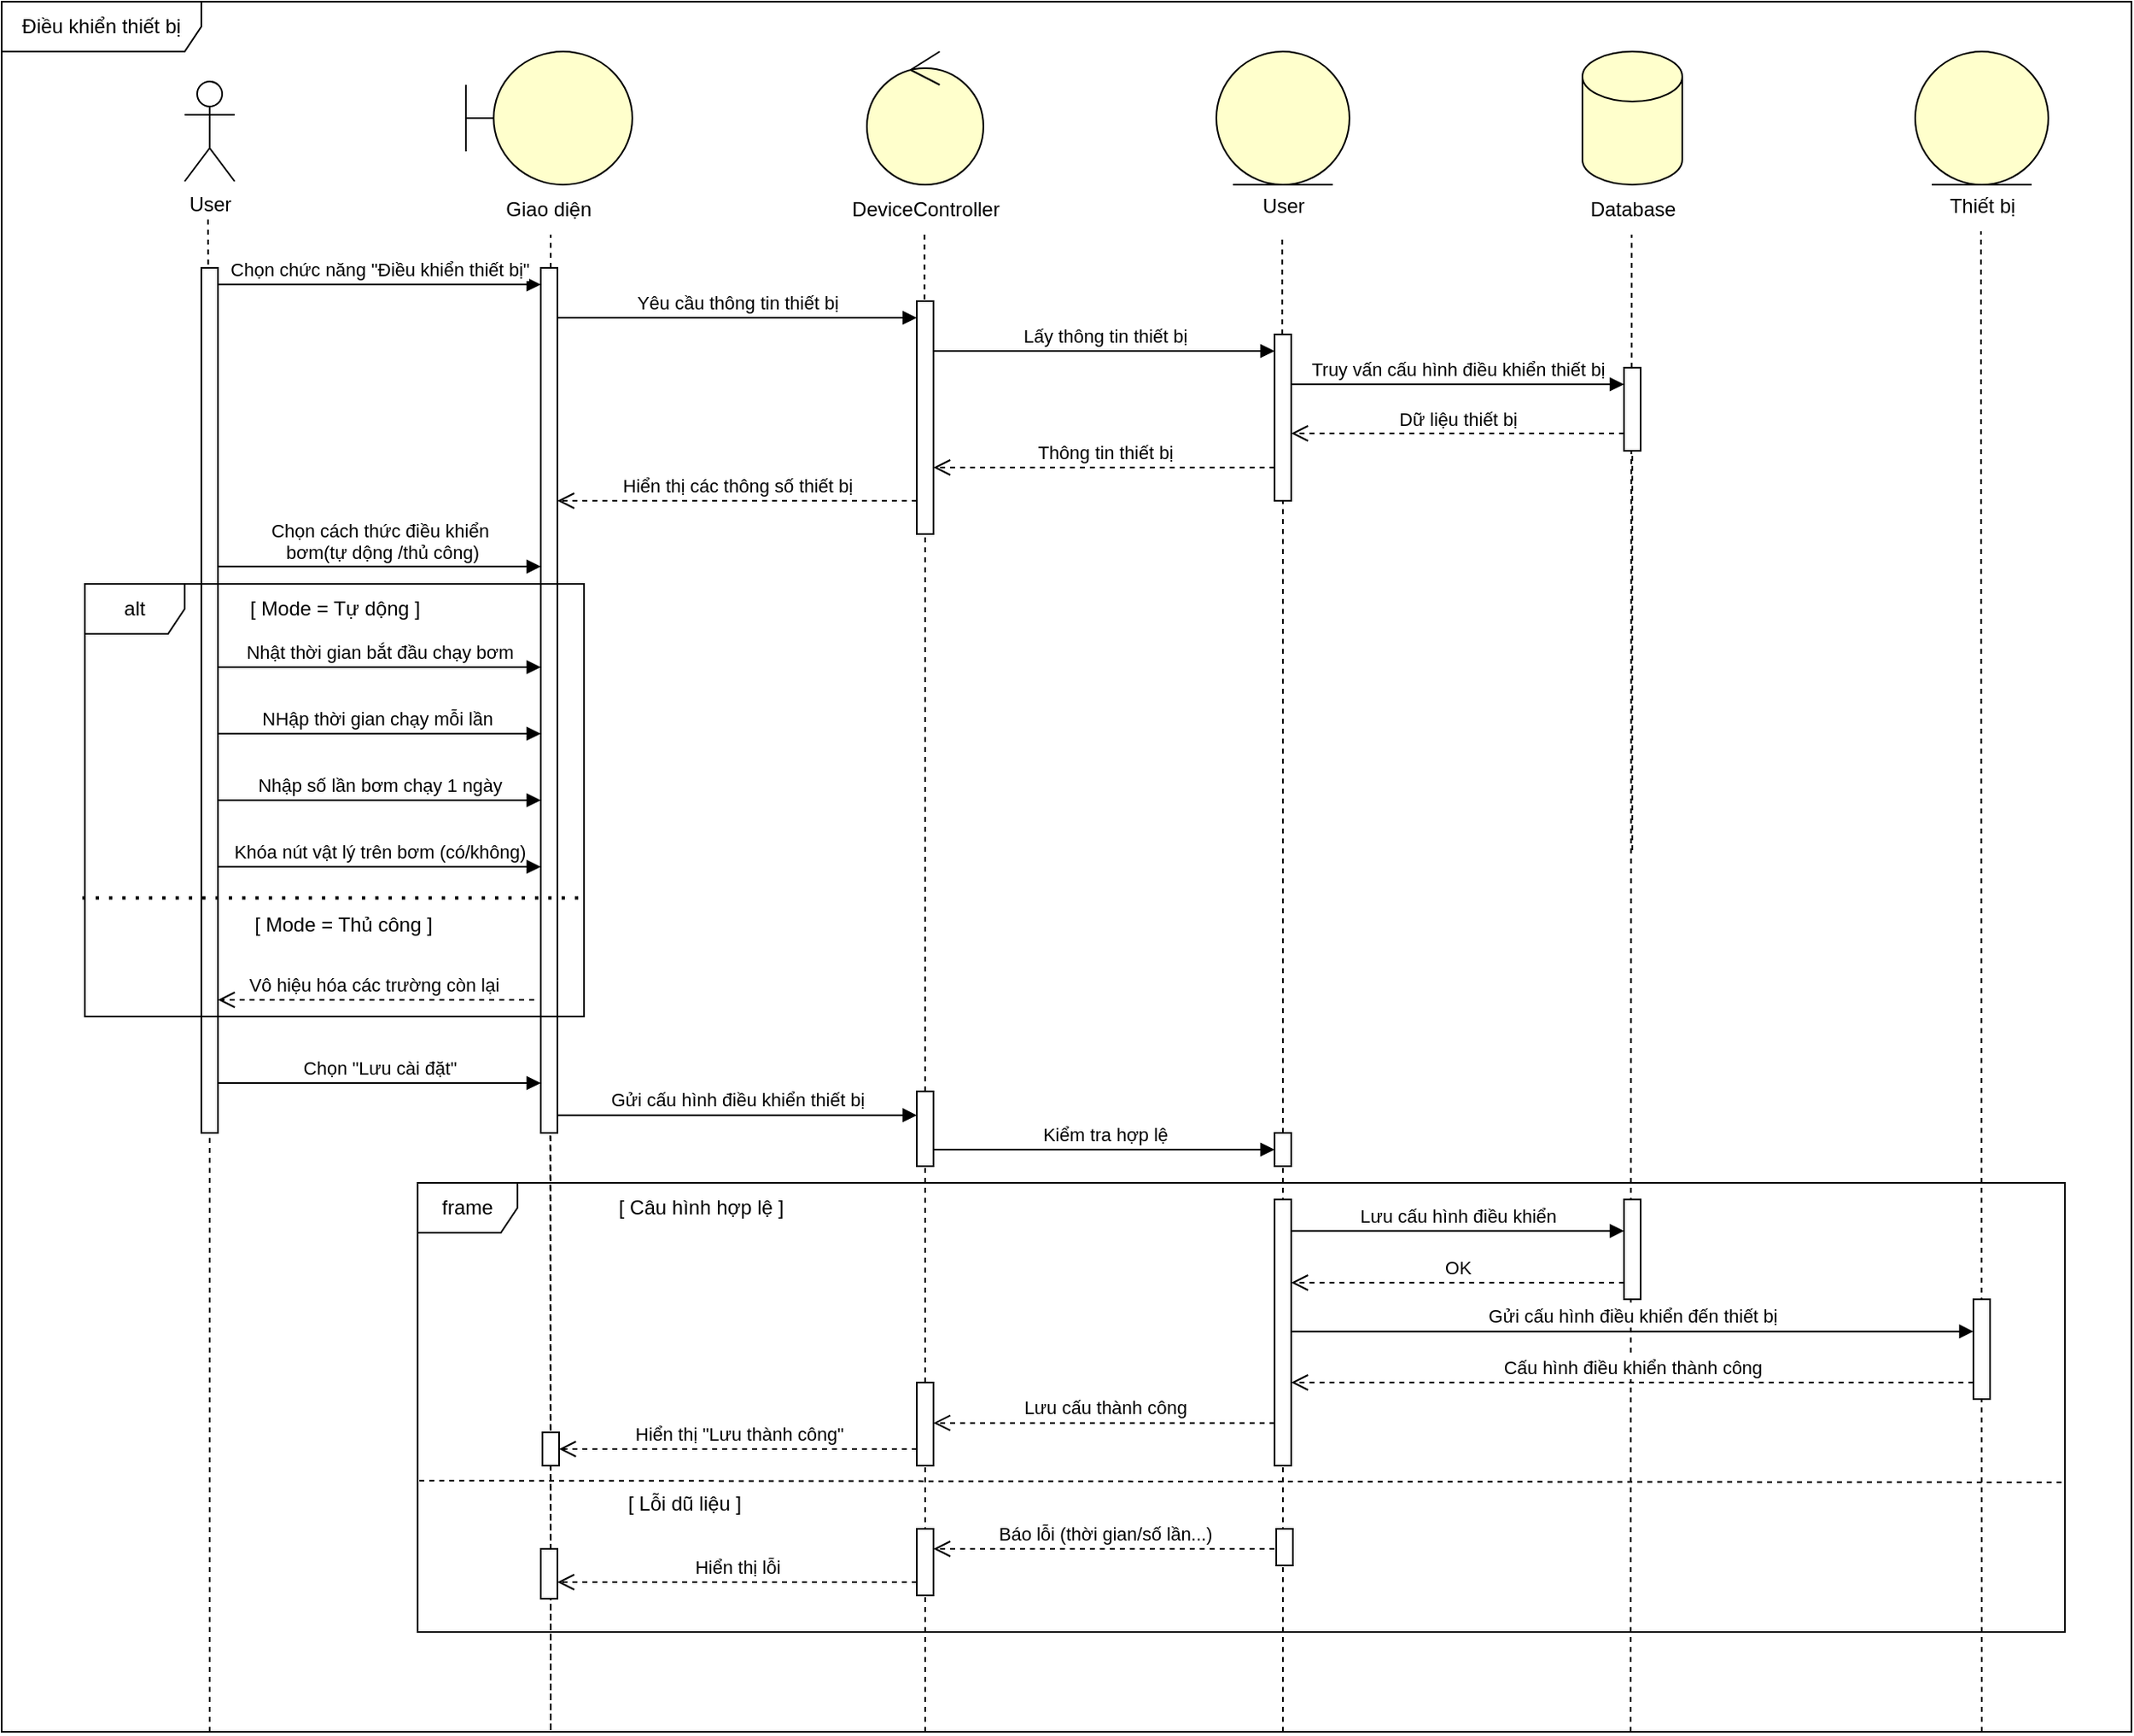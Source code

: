 <mxfile version="27.1.3">
  <diagram name="Trang-1" id="0ey7cY34Twr65fHKZ3Bg">
    <mxGraphModel dx="2316" dy="1249" grid="1" gridSize="10" guides="1" tooltips="1" connect="1" arrows="1" fold="1" page="1" pageScale="1" pageWidth="827" pageHeight="1169" math="0" shadow="0">
      <root>
        <mxCell id="0" />
        <mxCell id="1" parent="0" />
        <object label="User" id="e80AjEiWhiRpZC9epLlp-1">
          <mxCell style="shape=umlActor;verticalLabelPosition=bottom;verticalAlign=top;html=1;outlineConnect=0;" vertex="1" parent="1">
            <mxGeometry x="870" y="338" width="30" height="60" as="geometry" />
          </mxCell>
        </object>
        <mxCell id="e80AjEiWhiRpZC9epLlp-2" value="" style="endArrow=none;dashed=1;html=1;rounded=0;" edge="1" parent="1">
          <mxGeometry width="50" height="50" relative="1" as="geometry">
            <mxPoint x="884.38" y="490.0" as="sourcePoint" />
            <mxPoint x="884" y="420" as="targetPoint" />
          </mxGeometry>
        </mxCell>
        <mxCell id="e80AjEiWhiRpZC9epLlp-3" value="" style="shape=umlBoundary;whiteSpace=wrap;html=1;fillColor=light-dark(#FFFFCC,#FFFFCC);" vertex="1" parent="1">
          <mxGeometry x="1039" y="320" width="100" height="80" as="geometry" />
        </mxCell>
        <mxCell id="e80AjEiWhiRpZC9epLlp-4" value="" style="endArrow=none;dashed=1;html=1;rounded=0;" edge="1" parent="1" source="e80AjEiWhiRpZC9epLlp-70">
          <mxGeometry width="50" height="50" relative="1" as="geometry">
            <mxPoint x="1041" y="760" as="sourcePoint" />
            <mxPoint x="1087" y="430" as="targetPoint" />
          </mxGeometry>
        </mxCell>
        <mxCell id="e80AjEiWhiRpZC9epLlp-5" value="" style="ellipse;shape=umlControl;whiteSpace=wrap;html=1;fillColor=light-dark(#FFFFCC,#FFFFCC);strokeColor=default;" vertex="1" parent="1">
          <mxGeometry x="1280" y="320" width="70" height="80" as="geometry" />
        </mxCell>
        <mxCell id="e80AjEiWhiRpZC9epLlp-6" value="" style="endArrow=none;dashed=1;html=1;rounded=0;entryX=0.497;entryY=1.013;entryDx=0;entryDy=0;entryPerimeter=0;" edge="1" parent="1">
          <mxGeometry width="50" height="50" relative="1" as="geometry">
            <mxPoint x="1314.62" y="498.96" as="sourcePoint" />
            <mxPoint x="1314.62" y="430.0" as="targetPoint" />
          </mxGeometry>
        </mxCell>
        <mxCell id="e80AjEiWhiRpZC9epLlp-7" value="" style="ellipse;shape=umlEntity;whiteSpace=wrap;html=1;fillColor=light-dark(#FFFFCC,#FFFFCC);fontColor=#000000;strokeColor=default;gradientColor=none;" vertex="1" parent="1">
          <mxGeometry x="1490" y="320" width="80" height="80" as="geometry" />
        </mxCell>
        <mxCell id="e80AjEiWhiRpZC9epLlp-8" value="" style="shape=cylinder3;whiteSpace=wrap;html=1;boundedLbl=1;backgroundOutline=1;size=15;fillColor=light-dark(#FFFFCC,#FFFFCC);" vertex="1" parent="1">
          <mxGeometry x="1710" y="320" width="60" height="80" as="geometry" />
        </mxCell>
        <mxCell id="e80AjEiWhiRpZC9epLlp-9" value="" style="endArrow=none;dashed=1;html=1;rounded=0;entryX=0.5;entryY=1;entryDx=0;entryDy=0;" edge="1" parent="1">
          <mxGeometry width="50" height="50" relative="1" as="geometry">
            <mxPoint x="1529.62" y="520" as="sourcePoint" />
            <mxPoint x="1529.62" y="430" as="targetPoint" />
          </mxGeometry>
        </mxCell>
        <mxCell id="e80AjEiWhiRpZC9epLlp-10" value="" style="endArrow=none;dashed=1;html=1;rounded=0;entryX=0.5;entryY=1;entryDx=0;entryDy=0;entryPerimeter=0;" edge="1" parent="1">
          <mxGeometry width="50" height="50" relative="1" as="geometry">
            <mxPoint x="1739.62" y="540.0" as="sourcePoint" />
            <mxPoint x="1739.62" y="430" as="targetPoint" />
          </mxGeometry>
        </mxCell>
        <mxCell id="e80AjEiWhiRpZC9epLlp-11" value="" style="endArrow=none;dashed=1;html=1;rounded=0;entryX=0.5;entryY=0.5;entryDx=0;entryDy=0;entryPerimeter=0;" edge="1" parent="1" target="e80AjEiWhiRpZC9epLlp-12">
          <mxGeometry width="50" height="50" relative="1" as="geometry">
            <mxPoint x="885" y="1330" as="sourcePoint" />
            <mxPoint x="885" y="370" as="targetPoint" />
          </mxGeometry>
        </mxCell>
        <mxCell id="e80AjEiWhiRpZC9epLlp-12" value="" style="html=1;points=[[0,0,0,0,5],[0,1,0,0,-5],[1,0,0,0,5],[1,1,0,0,-5]];perimeter=orthogonalPerimeter;outlineConnect=0;targetShapes=umlLifeline;portConstraint=eastwest;newEdgeStyle={&quot;curved&quot;:0,&quot;rounded&quot;:0};" vertex="1" parent="1">
          <mxGeometry x="880" y="450" width="10" height="520" as="geometry" />
        </mxCell>
        <mxCell id="e80AjEiWhiRpZC9epLlp-13" value="" style="endArrow=none;dashed=1;html=1;rounded=0;entryX=0.572;entryY=1.003;entryDx=0;entryDy=0;entryPerimeter=0;" edge="1" parent="1" target="e80AjEiWhiRpZC9epLlp-14">
          <mxGeometry width="50" height="50" relative="1" as="geometry">
            <mxPoint x="1089.72" y="630" as="sourcePoint" />
            <mxPoint x="1041" y="400" as="targetPoint" />
            <Array as="points">
              <mxPoint x="1090" y="1330" />
            </Array>
          </mxGeometry>
        </mxCell>
        <mxCell id="e80AjEiWhiRpZC9epLlp-14" value="" style="html=1;points=[[0,0,0,0,5],[0,1,0,0,-5],[1,0,0,0,5],[1,1,0,0,-5]];perimeter=orthogonalPerimeter;outlineConnect=0;targetShapes=umlLifeline;portConstraint=eastwest;newEdgeStyle={&quot;curved&quot;:0,&quot;rounded&quot;:0};" vertex="1" parent="1">
          <mxGeometry x="1084" y="450" width="10" height="520" as="geometry" />
        </mxCell>
        <mxCell id="e80AjEiWhiRpZC9epLlp-15" value="Chọn chức năng &quot;Điều khiển thiết bị&quot;" style="html=1;verticalAlign=bottom;endArrow=block;curved=0;rounded=0;" edge="1" parent="1" target="e80AjEiWhiRpZC9epLlp-14">
          <mxGeometry width="80" relative="1" as="geometry">
            <mxPoint x="890" y="460" as="sourcePoint" />
            <mxPoint x="970" y="460" as="targetPoint" />
          </mxGeometry>
        </mxCell>
        <mxCell id="e80AjEiWhiRpZC9epLlp-16" value="" style="endArrow=none;dashed=1;html=1;rounded=0;entryX=0.497;entryY=1.013;entryDx=0;entryDy=0;entryPerimeter=0;" edge="1" parent="1" source="e80AjEiWhiRpZC9epLlp-44" target="e80AjEiWhiRpZC9epLlp-17">
          <mxGeometry width="50" height="50" relative="1" as="geometry">
            <mxPoint x="1315" y="1120" as="sourcePoint" />
            <mxPoint x="1315" y="401" as="targetPoint" />
          </mxGeometry>
        </mxCell>
        <mxCell id="e80AjEiWhiRpZC9epLlp-17" value="" style="html=1;points=[[0,0,0,0,5],[0,1,0,0,-5],[1,0,0,0,5],[1,1,0,0,-5]];perimeter=orthogonalPerimeter;outlineConnect=0;targetShapes=umlLifeline;portConstraint=eastwest;newEdgeStyle={&quot;curved&quot;:0,&quot;rounded&quot;:0};" vertex="1" parent="1">
          <mxGeometry x="1310" y="470" width="10" height="140" as="geometry" />
        </mxCell>
        <mxCell id="e80AjEiWhiRpZC9epLlp-18" value="Yêu cầu thông tin thiết bị" style="html=1;verticalAlign=bottom;endArrow=block;curved=0;rounded=0;" edge="1" parent="1" target="e80AjEiWhiRpZC9epLlp-17">
          <mxGeometry width="80" relative="1" as="geometry">
            <mxPoint x="1094" y="480" as="sourcePoint" />
            <mxPoint x="1174" y="480" as="targetPoint" />
          </mxGeometry>
        </mxCell>
        <mxCell id="e80AjEiWhiRpZC9epLlp-19" value="" style="endArrow=none;dashed=1;html=1;rounded=0;entryX=0.5;entryY=1;entryDx=0;entryDy=0;" edge="1" parent="1" source="e80AjEiWhiRpZC9epLlp-47" target="e80AjEiWhiRpZC9epLlp-20">
          <mxGeometry width="50" height="50" relative="1" as="geometry">
            <mxPoint x="1530" y="1130" as="sourcePoint" />
            <mxPoint x="1530" y="400" as="targetPoint" />
          </mxGeometry>
        </mxCell>
        <mxCell id="e80AjEiWhiRpZC9epLlp-20" value="" style="html=1;points=[[0,0,0,0,5],[0,1,0,0,-5],[1,0,0,0,5],[1,1,0,0,-5]];perimeter=orthogonalPerimeter;outlineConnect=0;targetShapes=umlLifeline;portConstraint=eastwest;newEdgeStyle={&quot;curved&quot;:0,&quot;rounded&quot;:0};" vertex="1" parent="1">
          <mxGeometry x="1525" y="490" width="10" height="100" as="geometry" />
        </mxCell>
        <mxCell id="e80AjEiWhiRpZC9epLlp-21" value="Lấy thông tin thiết bị" style="html=1;verticalAlign=bottom;endArrow=block;curved=0;rounded=0;" edge="1" parent="1" target="e80AjEiWhiRpZC9epLlp-20">
          <mxGeometry width="80" relative="1" as="geometry">
            <mxPoint x="1320" y="500" as="sourcePoint" />
            <mxPoint x="1400" y="500" as="targetPoint" />
          </mxGeometry>
        </mxCell>
        <mxCell id="e80AjEiWhiRpZC9epLlp-22" value="" style="endArrow=none;dashed=1;html=1;rounded=0;entryX=0.5;entryY=1;entryDx=0;entryDy=0;entryPerimeter=0;" edge="1" parent="1" target="e80AjEiWhiRpZC9epLlp-23">
          <mxGeometry width="50" height="50" relative="1" as="geometry">
            <mxPoint x="1740" y="800" as="sourcePoint" />
            <mxPoint x="1740" y="400" as="targetPoint" />
          </mxGeometry>
        </mxCell>
        <mxCell id="e80AjEiWhiRpZC9epLlp-23" value="" style="html=1;points=[[0,0,0,0,5],[0,1,0,0,-5],[1,0,0,0,5],[1,1,0,0,-5]];perimeter=orthogonalPerimeter;outlineConnect=0;targetShapes=umlLifeline;portConstraint=eastwest;newEdgeStyle={&quot;curved&quot;:0,&quot;rounded&quot;:0};" vertex="1" parent="1">
          <mxGeometry x="1735" y="510" width="10" height="50" as="geometry" />
        </mxCell>
        <mxCell id="e80AjEiWhiRpZC9epLlp-24" value="Truy vấn cấu hình điều khiển thiết bị" style="html=1;verticalAlign=bottom;endArrow=block;curved=0;rounded=0;" edge="1" parent="1" target="e80AjEiWhiRpZC9epLlp-23">
          <mxGeometry width="80" relative="1" as="geometry">
            <mxPoint x="1535" y="520" as="sourcePoint" />
            <mxPoint x="1615" y="520" as="targetPoint" />
          </mxGeometry>
        </mxCell>
        <mxCell id="e80AjEiWhiRpZC9epLlp-25" value="Dữ liệu thiết bị" style="html=1;verticalAlign=bottom;endArrow=open;dashed=1;endSize=8;curved=0;rounded=0;" edge="1" parent="1" target="e80AjEiWhiRpZC9epLlp-20">
          <mxGeometry relative="1" as="geometry">
            <mxPoint x="1735" y="549.5" as="sourcePoint" />
            <mxPoint x="1655" y="549.5" as="targetPoint" />
          </mxGeometry>
        </mxCell>
        <mxCell id="e80AjEiWhiRpZC9epLlp-26" value="Thông tin thiết bị" style="html=1;verticalAlign=bottom;endArrow=open;dashed=1;endSize=8;curved=0;rounded=0;" edge="1" parent="1" target="e80AjEiWhiRpZC9epLlp-17">
          <mxGeometry relative="1" as="geometry">
            <mxPoint x="1525" y="570" as="sourcePoint" />
            <mxPoint x="1445" y="570" as="targetPoint" />
          </mxGeometry>
        </mxCell>
        <mxCell id="e80AjEiWhiRpZC9epLlp-27" value="Hiển thị các thông số thiết bị" style="html=1;verticalAlign=bottom;endArrow=open;dashed=1;endSize=8;curved=0;rounded=0;" edge="1" parent="1" target="e80AjEiWhiRpZC9epLlp-14">
          <mxGeometry relative="1" as="geometry">
            <mxPoint x="1310" y="590" as="sourcePoint" />
            <mxPoint x="1230" y="590" as="targetPoint" />
          </mxGeometry>
        </mxCell>
        <mxCell id="e80AjEiWhiRpZC9epLlp-28" value="Chọn cách thức điều khiển&lt;div&gt;&amp;nbsp;bơm(tự dộng /thủ công)&lt;/div&gt;" style="html=1;verticalAlign=bottom;endArrow=block;curved=0;rounded=0;" edge="1" parent="1">
          <mxGeometry width="80" relative="1" as="geometry">
            <mxPoint x="890" y="629.52" as="sourcePoint" />
            <mxPoint x="1084" y="629.52" as="targetPoint" />
          </mxGeometry>
        </mxCell>
        <mxCell id="e80AjEiWhiRpZC9epLlp-29" value="" style="endArrow=none;dashed=1;html=1;rounded=0;entryX=0.5;entryY=1;entryDx=0;entryDy=0;entryPerimeter=0;" edge="1" parent="1">
          <mxGeometry width="50" height="50" relative="1" as="geometry">
            <mxPoint x="1739" y="1330" as="sourcePoint" />
            <mxPoint x="1739.37" y="560" as="targetPoint" />
          </mxGeometry>
        </mxCell>
        <mxCell id="e80AjEiWhiRpZC9epLlp-30" value="" style="ellipse;shape=umlEntity;whiteSpace=wrap;html=1;fillColor=light-dark(#FFFFCC,#FFFFCC);" vertex="1" parent="1">
          <mxGeometry x="1910" y="320" width="80" height="80" as="geometry" />
        </mxCell>
        <mxCell id="e80AjEiWhiRpZC9epLlp-31" value="" style="endArrow=none;dashed=1;html=1;rounded=0;entryX=0.5;entryY=1;entryDx=0;entryDy=0;" edge="1" parent="1">
          <mxGeometry width="50" height="50" relative="1" as="geometry">
            <mxPoint x="1950" y="1330" as="sourcePoint" />
            <mxPoint x="1949.55" y="428" as="targetPoint" />
          </mxGeometry>
        </mxCell>
        <mxCell id="e80AjEiWhiRpZC9epLlp-32" value="alt" style="shape=umlFrame;whiteSpace=wrap;html=1;pointerEvents=0;" vertex="1" parent="1">
          <mxGeometry x="810" y="640" width="300" height="260" as="geometry" />
        </mxCell>
        <mxCell id="e80AjEiWhiRpZC9epLlp-33" value="[ Mode = Tự dộng ]" style="text;html=1;align=center;verticalAlign=middle;resizable=0;points=[];autosize=1;strokeColor=none;fillColor=none;" vertex="1" parent="1">
          <mxGeometry x="895" y="640" width="130" height="30" as="geometry" />
        </mxCell>
        <mxCell id="e80AjEiWhiRpZC9epLlp-34" value="Nhật thời gian bắt đầu chạy bơm" style="html=1;verticalAlign=bottom;endArrow=block;curved=0;rounded=0;" edge="1" parent="1" target="e80AjEiWhiRpZC9epLlp-14">
          <mxGeometry width="80" relative="1" as="geometry">
            <mxPoint x="890" y="690" as="sourcePoint" />
            <mxPoint x="1040" y="690" as="targetPoint" />
          </mxGeometry>
        </mxCell>
        <mxCell id="e80AjEiWhiRpZC9epLlp-35" value="NHập thời gian chạy mỗi lần&amp;nbsp;" style="html=1;verticalAlign=bottom;endArrow=block;curved=0;rounded=0;" edge="1" parent="1" target="e80AjEiWhiRpZC9epLlp-14">
          <mxGeometry width="80" relative="1" as="geometry">
            <mxPoint x="890" y="730" as="sourcePoint" />
            <mxPoint x="970" y="730" as="targetPoint" />
          </mxGeometry>
        </mxCell>
        <mxCell id="e80AjEiWhiRpZC9epLlp-36" value="Nhập số lần bơm chạy 1 ngày" style="html=1;verticalAlign=bottom;endArrow=block;curved=0;rounded=0;" edge="1" parent="1" target="e80AjEiWhiRpZC9epLlp-14">
          <mxGeometry width="80" relative="1" as="geometry">
            <mxPoint x="890" y="770" as="sourcePoint" />
            <mxPoint x="930" y="770" as="targetPoint" />
          </mxGeometry>
        </mxCell>
        <mxCell id="e80AjEiWhiRpZC9epLlp-37" value="Khóa nút vật lý trên bơm (có/không)" style="html=1;verticalAlign=bottom;endArrow=block;curved=0;rounded=0;" edge="1" parent="1" target="e80AjEiWhiRpZC9epLlp-14">
          <mxGeometry width="80" relative="1" as="geometry">
            <mxPoint x="890" y="810" as="sourcePoint" />
            <mxPoint x="970" y="810" as="targetPoint" />
          </mxGeometry>
        </mxCell>
        <mxCell id="e80AjEiWhiRpZC9epLlp-38" value="" style="endArrow=none;dashed=1;html=1;dashPattern=1 3;strokeWidth=2;rounded=0;exitX=0;exitY=0.659;exitDx=0;exitDy=0;exitPerimeter=0;entryX=1.01;entryY=0.659;entryDx=0;entryDy=0;entryPerimeter=0;" edge="1" parent="1">
          <mxGeometry width="50" height="50" relative="1" as="geometry">
            <mxPoint x="808.5" y="828.75" as="sourcePoint" />
            <mxPoint x="1111.5" y="828.75" as="targetPoint" />
          </mxGeometry>
        </mxCell>
        <mxCell id="e80AjEiWhiRpZC9epLlp-39" value="[ Mode = Thủ công ]" style="text;html=1;align=center;verticalAlign=middle;resizable=0;points=[];autosize=1;strokeColor=none;fillColor=none;" vertex="1" parent="1">
          <mxGeometry x="900" y="830" width="130" height="30" as="geometry" />
        </mxCell>
        <mxCell id="e80AjEiWhiRpZC9epLlp-40" value="Vô hiệu hóa các trường còn lại&amp;nbsp;" style="html=1;verticalAlign=bottom;endArrow=open;dashed=1;endSize=8;curved=0;rounded=0;" edge="1" parent="1">
          <mxGeometry relative="1" as="geometry">
            <mxPoint x="1080" y="890" as="sourcePoint" />
            <mxPoint x="890" y="890.0" as="targetPoint" />
          </mxGeometry>
        </mxCell>
        <mxCell id="e80AjEiWhiRpZC9epLlp-41" value="Chọn &quot;Lưu cài đặt&quot;" style="html=1;verticalAlign=bottom;endArrow=block;curved=0;rounded=0;" edge="1" parent="1" target="e80AjEiWhiRpZC9epLlp-14">
          <mxGeometry width="80" relative="1" as="geometry">
            <mxPoint x="890" y="940" as="sourcePoint" />
            <mxPoint x="1080" y="940" as="targetPoint" />
          </mxGeometry>
        </mxCell>
        <mxCell id="e80AjEiWhiRpZC9epLlp-42" value="Gửi cấu hình điều khiển thiết bị" style="html=1;verticalAlign=bottom;endArrow=block;curved=0;rounded=0;" edge="1" parent="1" target="e80AjEiWhiRpZC9epLlp-44">
          <mxGeometry width="80" relative="1" as="geometry">
            <mxPoint x="1094" y="959.37" as="sourcePoint" />
            <mxPoint x="1174" y="959.37" as="targetPoint" />
          </mxGeometry>
        </mxCell>
        <mxCell id="e80AjEiWhiRpZC9epLlp-43" value="" style="endArrow=none;dashed=1;html=1;rounded=0;entryX=0.497;entryY=1.013;entryDx=0;entryDy=0;entryPerimeter=0;" edge="1" parent="1" target="e80AjEiWhiRpZC9epLlp-44">
          <mxGeometry width="50" height="50" relative="1" as="geometry">
            <mxPoint x="1315" y="1330" as="sourcePoint" />
            <mxPoint x="1315" y="612" as="targetPoint" />
          </mxGeometry>
        </mxCell>
        <mxCell id="e80AjEiWhiRpZC9epLlp-44" value="" style="html=1;points=[[0,0,0,0,5],[0,1,0,0,-5],[1,0,0,0,5],[1,1,0,0,-5]];perimeter=orthogonalPerimeter;outlineConnect=0;targetShapes=umlLifeline;portConstraint=eastwest;newEdgeStyle={&quot;curved&quot;:0,&quot;rounded&quot;:0};" vertex="1" parent="1">
          <mxGeometry x="1310" y="945" width="10" height="45" as="geometry" />
        </mxCell>
        <mxCell id="e80AjEiWhiRpZC9epLlp-45" value="Kiểm tra hợp lệ" style="html=1;verticalAlign=bottom;endArrow=block;curved=0;rounded=0;" edge="1" parent="1" target="e80AjEiWhiRpZC9epLlp-47">
          <mxGeometry width="80" relative="1" as="geometry">
            <mxPoint x="1320" y="980" as="sourcePoint" />
            <mxPoint x="1500" y="980" as="targetPoint" />
          </mxGeometry>
        </mxCell>
        <mxCell id="e80AjEiWhiRpZC9epLlp-46" value="" style="endArrow=none;dashed=1;html=1;rounded=0;entryX=0.5;entryY=1;entryDx=0;entryDy=0;" edge="1" parent="1" target="e80AjEiWhiRpZC9epLlp-47">
          <mxGeometry width="50" height="50" relative="1" as="geometry">
            <mxPoint x="1530" y="1330" as="sourcePoint" />
            <mxPoint x="1530" y="590" as="targetPoint" />
          </mxGeometry>
        </mxCell>
        <mxCell id="e80AjEiWhiRpZC9epLlp-47" value="" style="html=1;points=[[0,0,0,0,5],[0,1,0,0,-5],[1,0,0,0,5],[1,1,0,0,-5]];perimeter=orthogonalPerimeter;outlineConnect=0;targetShapes=umlLifeline;portConstraint=eastwest;newEdgeStyle={&quot;curved&quot;:0,&quot;rounded&quot;:0};" vertex="1" parent="1">
          <mxGeometry x="1525" y="970" width="10" height="20" as="geometry" />
        </mxCell>
        <mxCell id="e80AjEiWhiRpZC9epLlp-48" value="frame" style="shape=umlFrame;whiteSpace=wrap;html=1;pointerEvents=0;" vertex="1" parent="1">
          <mxGeometry x="1010" y="1000" width="990" height="270" as="geometry" />
        </mxCell>
        <mxCell id="e80AjEiWhiRpZC9epLlp-49" value="[ Câu hình hợp lệ ]" style="text;html=1;align=center;verticalAlign=middle;resizable=0;points=[];autosize=1;strokeColor=none;fillColor=none;" vertex="1" parent="1">
          <mxGeometry x="1120" y="1000" width="120" height="30" as="geometry" />
        </mxCell>
        <mxCell id="e80AjEiWhiRpZC9epLlp-50" value="" style="html=1;points=[[0,0,0,0,5],[0,1,0,0,-5],[1,0,0,0,5],[1,1,0,0,-5]];perimeter=orthogonalPerimeter;outlineConnect=0;targetShapes=umlLifeline;portConstraint=eastwest;newEdgeStyle={&quot;curved&quot;:0,&quot;rounded&quot;:0};" vertex="1" parent="1">
          <mxGeometry x="1310" y="1120" width="10" height="50" as="geometry" />
        </mxCell>
        <mxCell id="e80AjEiWhiRpZC9epLlp-51" value="" style="html=1;points=[[0,0,0,0,5],[0,1,0,0,-5],[1,0,0,0,5],[1,1,0,0,-5]];perimeter=orthogonalPerimeter;outlineConnect=0;targetShapes=umlLifeline;portConstraint=eastwest;newEdgeStyle={&quot;curved&quot;:0,&quot;rounded&quot;:0};" vertex="1" parent="1">
          <mxGeometry x="1525" y="1010" width="10" height="160" as="geometry" />
        </mxCell>
        <mxCell id="e80AjEiWhiRpZC9epLlp-52" value="" style="html=1;points=[[0,0,0,0,5],[0,1,0,0,-5],[1,0,0,0,5],[1,1,0,0,-5]];perimeter=orthogonalPerimeter;outlineConnect=0;targetShapes=umlLifeline;portConstraint=eastwest;newEdgeStyle={&quot;curved&quot;:0,&quot;rounded&quot;:0};" vertex="1" parent="1">
          <mxGeometry x="1735" y="1010" width="10" height="60" as="geometry" />
        </mxCell>
        <mxCell id="e80AjEiWhiRpZC9epLlp-53" value="" style="html=1;points=[[0,0,0,0,5],[0,1,0,0,-5],[1,0,0,0,5],[1,1,0,0,-5]];perimeter=orthogonalPerimeter;outlineConnect=0;targetShapes=umlLifeline;portConstraint=eastwest;newEdgeStyle={&quot;curved&quot;:0,&quot;rounded&quot;:0};" vertex="1" parent="1">
          <mxGeometry x="1945" y="1070" width="10" height="60" as="geometry" />
        </mxCell>
        <mxCell id="e80AjEiWhiRpZC9epLlp-54" value="Lưu cấu hình điều khiển" style="html=1;verticalAlign=bottom;endArrow=block;curved=0;rounded=0;" edge="1" parent="1" target="e80AjEiWhiRpZC9epLlp-52">
          <mxGeometry width="80" relative="1" as="geometry">
            <mxPoint x="1535" y="1028.89" as="sourcePoint" />
            <mxPoint x="1615" y="1028.89" as="targetPoint" />
          </mxGeometry>
        </mxCell>
        <mxCell id="e80AjEiWhiRpZC9epLlp-55" value="OK" style="html=1;verticalAlign=bottom;endArrow=open;dashed=1;endSize=8;curved=0;rounded=0;" edge="1" parent="1" target="e80AjEiWhiRpZC9epLlp-51">
          <mxGeometry relative="1" as="geometry">
            <mxPoint x="1735" y="1060" as="sourcePoint" />
            <mxPoint x="1655" y="1060" as="targetPoint" />
          </mxGeometry>
        </mxCell>
        <mxCell id="e80AjEiWhiRpZC9epLlp-56" value="Gửi cấu hình điều khiển đến thiết bị" style="html=1;verticalAlign=bottom;endArrow=block;curved=0;rounded=0;" edge="1" parent="1" target="e80AjEiWhiRpZC9epLlp-53">
          <mxGeometry width="80" relative="1" as="geometry">
            <mxPoint x="1535" y="1089.33" as="sourcePoint" />
            <mxPoint x="1615" y="1089.33" as="targetPoint" />
          </mxGeometry>
        </mxCell>
        <mxCell id="e80AjEiWhiRpZC9epLlp-57" value="Cấu hình điều khiển thành công" style="html=1;verticalAlign=bottom;endArrow=open;dashed=1;endSize=8;curved=0;rounded=0;" edge="1" parent="1" target="e80AjEiWhiRpZC9epLlp-51">
          <mxGeometry relative="1" as="geometry">
            <mxPoint x="1945" y="1120" as="sourcePoint" />
            <mxPoint x="1865" y="1120" as="targetPoint" />
          </mxGeometry>
        </mxCell>
        <mxCell id="e80AjEiWhiRpZC9epLlp-58" value="Lưu cấu thành công" style="html=1;verticalAlign=bottom;endArrow=open;dashed=1;endSize=8;curved=0;rounded=0;" edge="1" parent="1" target="e80AjEiWhiRpZC9epLlp-50">
          <mxGeometry relative="1" as="geometry">
            <mxPoint x="1525" y="1144.33" as="sourcePoint" />
            <mxPoint x="1445" y="1144.33" as="targetPoint" />
          </mxGeometry>
        </mxCell>
        <mxCell id="e80AjEiWhiRpZC9epLlp-59" value="" style="html=1;points=[[0,0,0,0,5],[0,1,0,0,-5],[1,0,0,0,5],[1,1,0,0,-5]];perimeter=orthogonalPerimeter;outlineConnect=0;targetShapes=umlLifeline;portConstraint=eastwest;newEdgeStyle={&quot;curved&quot;:0,&quot;rounded&quot;:0};" vertex="1" parent="1">
          <mxGeometry x="1085" y="1150" width="10" height="20" as="geometry" />
        </mxCell>
        <mxCell id="e80AjEiWhiRpZC9epLlp-60" value="Hiển thị &quot;Lưu thành công&quot;" style="html=1;verticalAlign=bottom;endArrow=open;dashed=1;endSize=8;curved=0;rounded=0;" edge="1" parent="1" target="e80AjEiWhiRpZC9epLlp-59">
          <mxGeometry relative="1" as="geometry">
            <mxPoint x="1310" y="1160" as="sourcePoint" />
            <mxPoint x="1230" y="1160" as="targetPoint" />
          </mxGeometry>
        </mxCell>
        <mxCell id="e80AjEiWhiRpZC9epLlp-61" value="" style="endArrow=none;dashed=1;html=1;rounded=0;exitX=0.001;exitY=0.663;exitDx=0;exitDy=0;exitPerimeter=0;" edge="1" parent="1" source="e80AjEiWhiRpZC9epLlp-48">
          <mxGeometry width="50" height="50" relative="1" as="geometry">
            <mxPoint x="1250" y="1190" as="sourcePoint" />
            <mxPoint x="2000" y="1180" as="targetPoint" />
          </mxGeometry>
        </mxCell>
        <mxCell id="e80AjEiWhiRpZC9epLlp-62" value="[ Lỗi dũ liệu ]" style="text;html=1;align=center;verticalAlign=middle;resizable=0;points=[];autosize=1;strokeColor=none;fillColor=none;" vertex="1" parent="1">
          <mxGeometry x="1125" y="1178" width="90" height="30" as="geometry" />
        </mxCell>
        <mxCell id="e80AjEiWhiRpZC9epLlp-63" value="" style="html=1;points=[[0,0,0,0,5],[0,1,0,0,-5],[1,0,0,0,5],[1,1,0,0,-5]];perimeter=orthogonalPerimeter;outlineConnect=0;targetShapes=umlLifeline;portConstraint=eastwest;newEdgeStyle={&quot;curved&quot;:0,&quot;rounded&quot;:0};" vertex="1" parent="1">
          <mxGeometry x="1526" y="1208" width="10" height="22" as="geometry" />
        </mxCell>
        <mxCell id="e80AjEiWhiRpZC9epLlp-64" value="" style="html=1;points=[[0,0,0,0,5],[0,1,0,0,-5],[1,0,0,0,5],[1,1,0,0,-5]];perimeter=orthogonalPerimeter;outlineConnect=0;targetShapes=umlLifeline;portConstraint=eastwest;newEdgeStyle={&quot;curved&quot;:0,&quot;rounded&quot;:0};" vertex="1" parent="1">
          <mxGeometry x="1310" y="1208" width="10" height="40" as="geometry" />
        </mxCell>
        <mxCell id="e80AjEiWhiRpZC9epLlp-65" value="" style="html=1;points=[[0,0,0,0,5],[0,1,0,0,-5],[1,0,0,0,5],[1,1,0,0,-5]];perimeter=orthogonalPerimeter;outlineConnect=0;targetShapes=umlLifeline;portConstraint=eastwest;newEdgeStyle={&quot;curved&quot;:0,&quot;rounded&quot;:0};" vertex="1" parent="1">
          <mxGeometry x="1084" y="1220" width="10" height="30" as="geometry" />
        </mxCell>
        <mxCell id="e80AjEiWhiRpZC9epLlp-66" value="Báo lỗi (thời gian/số lần...)" style="html=1;verticalAlign=bottom;endArrow=open;dashed=1;endSize=8;curved=0;rounded=0;" edge="1" parent="1" target="e80AjEiWhiRpZC9epLlp-64">
          <mxGeometry x="0.002" relative="1" as="geometry">
            <mxPoint x="1525" y="1220" as="sourcePoint" />
            <mxPoint x="1445" y="1220" as="targetPoint" />
            <mxPoint as="offset" />
          </mxGeometry>
        </mxCell>
        <mxCell id="e80AjEiWhiRpZC9epLlp-67" value="Hiển thị lỗi" style="html=1;verticalAlign=bottom;endArrow=open;dashed=1;endSize=8;curved=0;rounded=0;" edge="1" parent="1" target="e80AjEiWhiRpZC9epLlp-65">
          <mxGeometry relative="1" as="geometry">
            <mxPoint x="1310" y="1240" as="sourcePoint" />
            <mxPoint x="1230" y="1240" as="targetPoint" />
          </mxGeometry>
        </mxCell>
        <mxCell id="e80AjEiWhiRpZC9epLlp-68" value="User" style="text;html=1;align=center;verticalAlign=middle;resizable=0;points=[];autosize=1;strokeColor=none;fillColor=none;" vertex="1" parent="1">
          <mxGeometry x="1505" y="398" width="50" height="30" as="geometry" />
        </mxCell>
        <mxCell id="e80AjEiWhiRpZC9epLlp-69" value="" style="endArrow=none;dashed=1;html=1;rounded=0;" edge="1" parent="1" source="e80AjEiWhiRpZC9epLlp-14" target="e80AjEiWhiRpZC9epLlp-70">
          <mxGeometry width="50" height="50" relative="1" as="geometry">
            <mxPoint x="1087" y="450" as="sourcePoint" />
            <mxPoint x="1087" y="430" as="targetPoint" />
          </mxGeometry>
        </mxCell>
        <mxCell id="e80AjEiWhiRpZC9epLlp-70" value="Giao diện&amp;nbsp;" style="text;html=1;align=center;verticalAlign=middle;resizable=0;points=[];autosize=1;strokeColor=none;fillColor=none;" vertex="1" parent="1">
          <mxGeometry x="1050" y="400" width="80" height="30" as="geometry" />
        </mxCell>
        <mxCell id="e80AjEiWhiRpZC9epLlp-71" value="DeviceController" style="text;html=1;align=center;verticalAlign=middle;resizable=0;points=[];autosize=1;strokeColor=none;fillColor=none;" vertex="1" parent="1">
          <mxGeometry x="1260" y="400" width="110" height="30" as="geometry" />
        </mxCell>
        <mxCell id="e80AjEiWhiRpZC9epLlp-72" value="Database" style="text;html=1;align=center;verticalAlign=middle;resizable=0;points=[];autosize=1;strokeColor=none;fillColor=none;" vertex="1" parent="1">
          <mxGeometry x="1705" y="400" width="70" height="30" as="geometry" />
        </mxCell>
        <mxCell id="e80AjEiWhiRpZC9epLlp-73" value="Thiết bị" style="text;html=1;align=center;verticalAlign=middle;resizable=0;points=[];autosize=1;strokeColor=none;fillColor=none;" vertex="1" parent="1">
          <mxGeometry x="1920" y="398" width="60" height="30" as="geometry" />
        </mxCell>
        <mxCell id="e80AjEiWhiRpZC9epLlp-74" value="Điều khiển thiết bị" style="shape=umlFrame;whiteSpace=wrap;html=1;pointerEvents=0;width=120;height=30;" vertex="1" parent="1">
          <mxGeometry x="760" y="290" width="1280" height="1040" as="geometry" />
        </mxCell>
      </root>
    </mxGraphModel>
  </diagram>
</mxfile>
